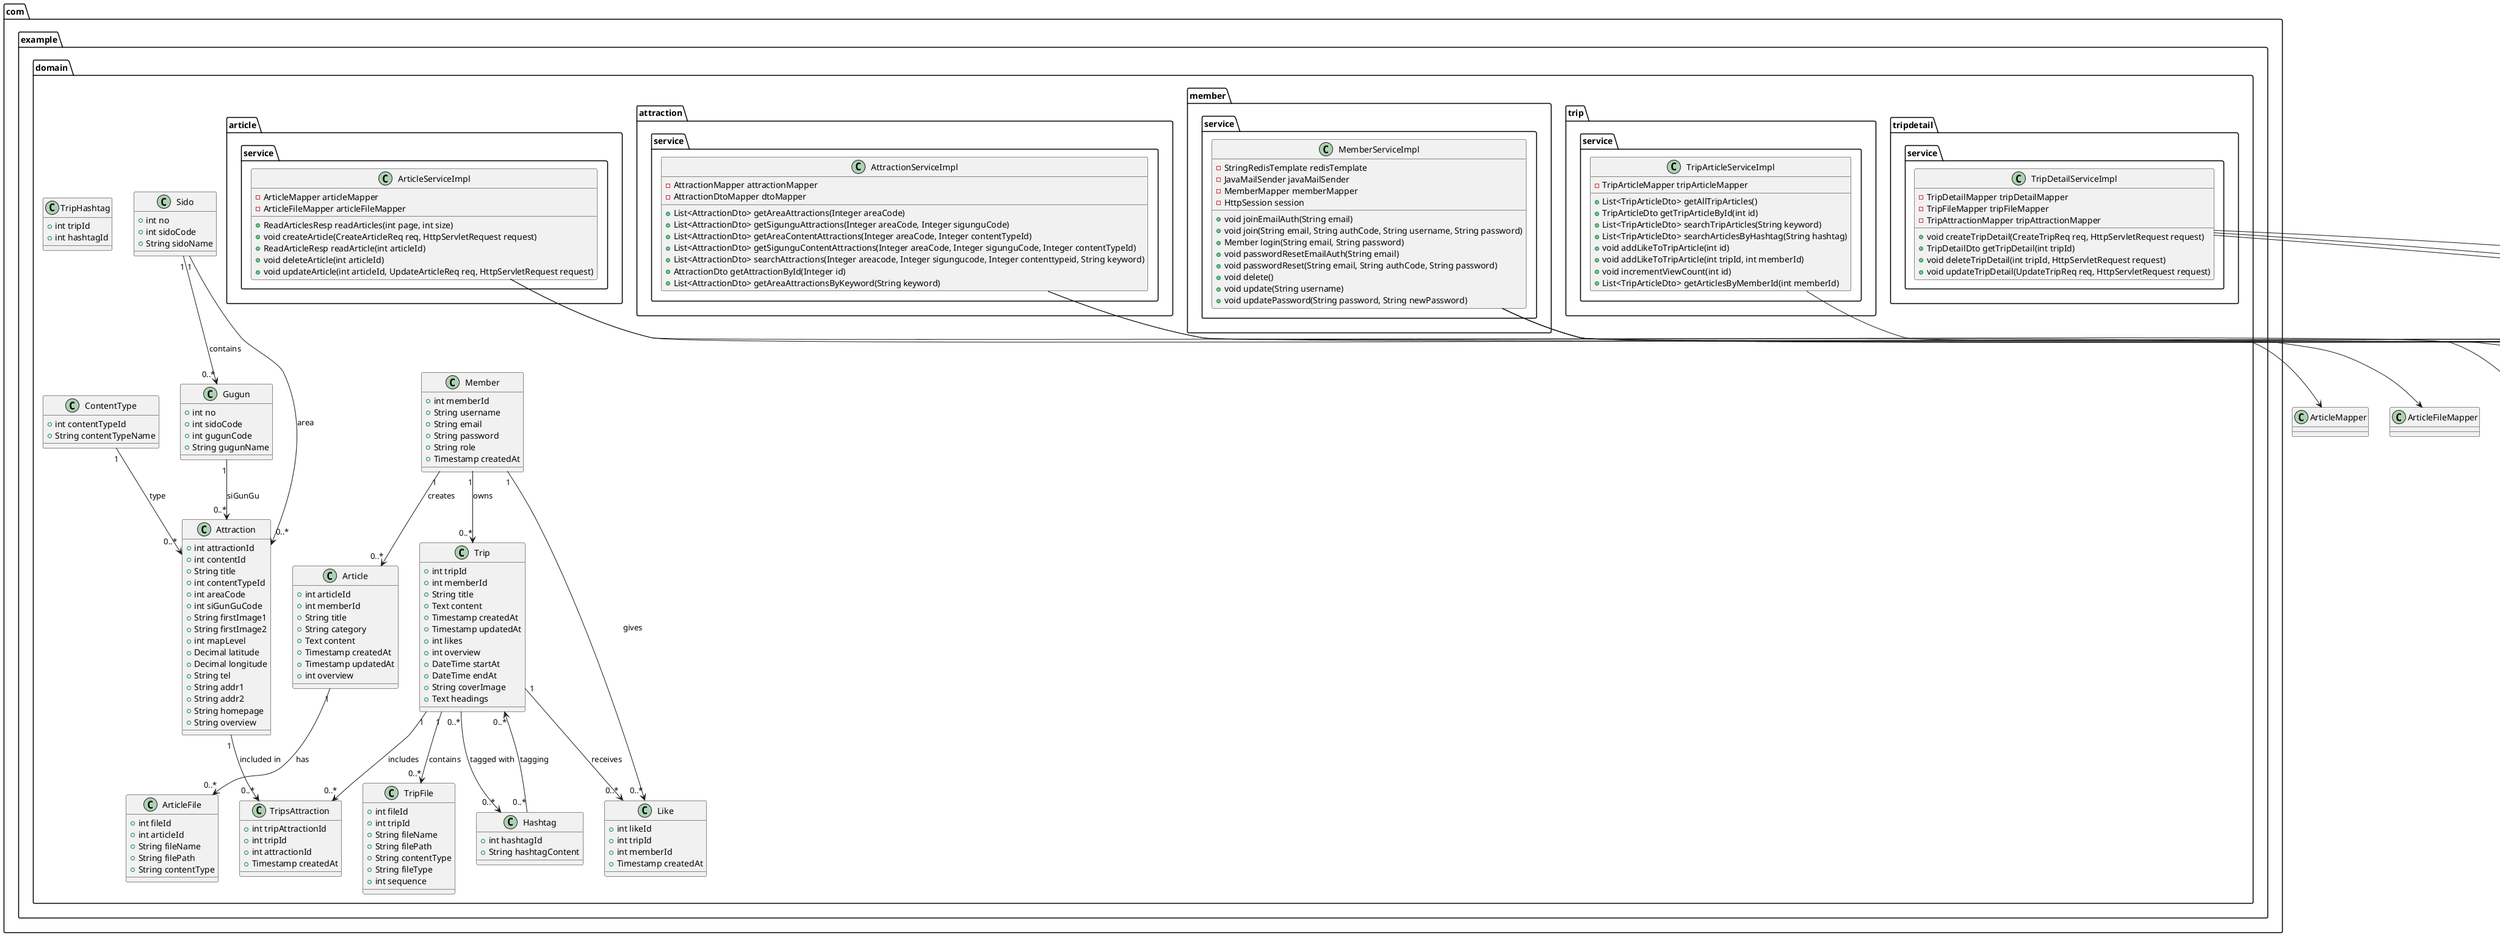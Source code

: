 @startuml

' Define the package structure for better organization
package "com.example.domain" {

    class Member {
        + int memberId
        + String username
        + String email
        + String password
        + String role
        + Timestamp createdAt
    }

    class Article {
        + int articleId
        + int memberId
        + String title
        + String category
        + Text content
        + Timestamp createdAt
        + Timestamp updatedAt
        + int overview
    }

    class ArticleFile {
        + int fileId
        + int articleId
        + String fileName
        + String filePath
        + String contentType
    }

    class Sido {
        + int no
        + int sidoCode
        + String sidoName
    }

    class Gugun {
        + int no
        + int sidoCode
        + int gugunCode
        + String gugunName
    }

    class ContentType {
        + int contentTypeId
        + String contentTypeName
    }

    class Attraction {
        + int attractionId
        + int contentId
        + String title
        + int contentTypeId
        + int areaCode
        + int siGunGuCode
        + String firstImage1
        + String firstImage2
        + int mapLevel
        + Decimal latitude
        + Decimal longitude
        + String tel
        + String addr1
        + String addr2
        + String homepage
        + String overview
    }

    class Trip {
        + int tripId
        + int memberId
        + String title
        + Text content
        + Timestamp createdAt
        + Timestamp updatedAt
        + int likes
        + int overview
        + DateTime startAt
        + DateTime endAt
        + String coverImage
        + Text headings
    }

    class TripFile {
        + int fileId
        + int tripId
        + String fileName
        + String filePath
        + String contentType
        + String fileType
        + int sequence
    }

    class Hashtag {
        + int hashtagId
        + String hashtagContent
    }

    class TripHashtag {
        + int tripId
        + int hashtagId
    }

    class Like {
        + int likeId
        + int tripId
        + int memberId
        + Timestamp createdAt
    }

    class TripsAttraction {
        + int tripAttractionId
        + int tripId
        + int attractionId
        + Timestamp createdAt
    }

    ' Define relationships based on foreign keys
    Member "1" --> "0..*" Article : creates
    Article "1" --> "0..*" ArticleFile : has
    Sido "1" --> "0..*" Gugun : contains
    ContentType "1" --> "0..*" Attraction : type
    Sido "1" --> "0..*" Attraction : area
    Gugun "1" --> "0..*" Attraction : siGunGu
    Member "1" --> "0..*" Trip : owns
    Trip "1" --> "0..*" TripFile : contains
    Trip "1" --> "0..*" TripsAttraction : includes
    Attraction "1" --> "0..*" TripsAttraction : included in
    Trip "0..*" --> "0..*" Hashtag : tagged with
    Hashtag "0..*" --> "0..*" Trip : tagging
    Trip "1" --> "0..*" Like : receives
    Member "1" --> "0..*" Like : gives
}

package "com.example.domain.article.service" {

    class ArticleServiceImpl {
        - ArticleMapper articleMapper
        - ArticleFileMapper articleFileMapper
        + ReadArticlesResp readArticles(int page, int size)
        + void createArticle(CreateArticleReq req, HttpServletRequest request)
        + ReadArticleResp readArticle(int articleId)
        + void deleteArticle(int articleId)
        + void updateArticle(int articleId, UpdateArticleReq req, HttpServletRequest request)
    }

}

package "com.example.domain.attraction.service" {

    class AttractionServiceImpl {
        - AttractionMapper attractionMapper
        - AttractionDtoMapper dtoMapper
        + List<AttractionDto> getAreaAttractions(Integer areaCode)
        + List<AttractionDto> getSigunguAttractions(Integer areaCode, Integer sigunguCode)
        + List<AttractionDto> getAreaContentAttractions(Integer areaCode, Integer contentTypeId)
        + List<AttractionDto> getSigunguContentAttractions(Integer areaCode, Integer sigunguCode, Integer contentTypeId)
        + List<AttractionDto> searchAttractions(Integer areacode, Integer sigungucode, Integer contenttypeid, String keyword)
        + AttractionDto getAttractionById(Integer id)
        + List<AttractionDto> getAreaAttractionsByKeyword(String keyword)
    }

}

package "com.example.domain.member.service" {

    class MemberServiceImpl {
        - StringRedisTemplate redisTemplate
        - JavaMailSender javaMailSender
        - MemberMapper memberMapper
        - HttpSession session
        + void joinEmailAuth(String email)
        + void join(String email, String authCode, String username, String password)
        + Member login(String email, String password)
        + void passwordResetEmailAuth(String email)
        + void passwordReset(String email, String authCode, String password)
        + void delete()
        + void update(String username)
        + void updatePassword(String password, String newPassword)
    }

}

package "com.example.domain.trip.service" {

    class TripArticleServiceImpl {
        - TripArticleMapper tripArticleMapper
        + List<TripArticleDto> getAllTripArticles()
        + TripArticleDto getTripArticleById(int id)
        + List<TripArticleDto> searchTripArticles(String keyword)
        + List<TripArticleDto> searchArticlesByHashtag(String hashtag)
        + void addLikeToTripArticle(int id)
        + void addLikeToTripArticle(int tripId, int memberId)
        + void incrementViewCount(int id)
        + List<TripArticleDto> getArticlesByMemberId(int memberId)
    }

}

package "com.example.domain.tripdetail.service" {

    class TripDetailServiceImpl {
        - TripDetailMapper tripDetailMapper
        - TripFileMapper tripFileMapper
        - TripAttractionMapper tripAttractionMapper
        + void createTripDetail(CreateTripReq req, HttpServletRequest request)
        + TripDetailDto getTripDetail(int tripId)
        + void deleteTripDetail(int tripId, HttpServletRequest request)
        + void updateTripDetail(UpdateTripReq req, HttpServletRequest request)
    }

}

' Define service class dependencies
ArticleServiceImpl --> ArticleMapper
ArticleServiceImpl --> ArticleFileMapper
AttractionServiceImpl --> AttractionMapper
AttractionServiceImpl --> AttractionDtoMapper
MemberServiceImpl --> MemberMapper
MemberServiceImpl --> StringRedisTemplate
MemberServiceImpl --> JavaMailSender
MemberServiceImpl --> HttpSession
TripArticleServiceImpl --> TripArticleMapper
TripDetailServiceImpl --> TripDetailMapper
TripDetailServiceImpl --> TripFileMapper
TripDetailServiceImpl --> TripAttractionMapper

' Additional relationships or dependencies can be added here as needed

@enduml
